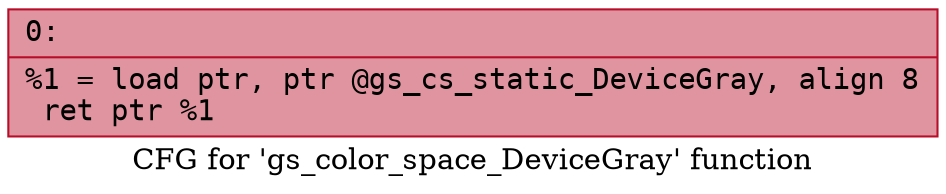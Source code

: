 digraph "CFG for 'gs_color_space_DeviceGray' function" {
	label="CFG for 'gs_color_space_DeviceGray' function";

	Node0x60000256cf50 [shape=record,color="#b70d28ff", style=filled, fillcolor="#b70d2870" fontname="Courier",label="{0:\l|  %1 = load ptr, ptr @gs_cs_static_DeviceGray, align 8\l  ret ptr %1\l}"];
}
